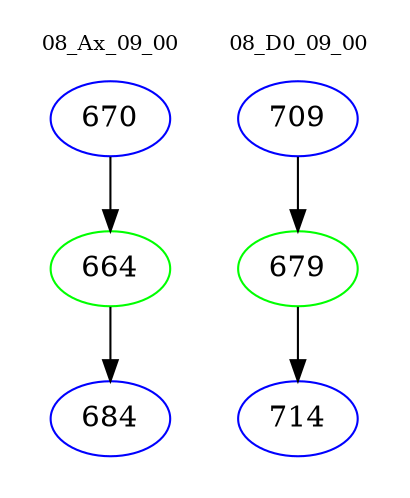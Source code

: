 digraph{
subgraph cluster_0 {
color = white
label = "08_Ax_09_00";
fontsize=10;
T0_670 [label="670", color="blue"]
T0_670 -> T0_664 [color="black"]
T0_664 [label="664", color="green"]
T0_664 -> T0_684 [color="black"]
T0_684 [label="684", color="blue"]
}
subgraph cluster_1 {
color = white
label = "08_D0_09_00";
fontsize=10;
T1_709 [label="709", color="blue"]
T1_709 -> T1_679 [color="black"]
T1_679 [label="679", color="green"]
T1_679 -> T1_714 [color="black"]
T1_714 [label="714", color="blue"]
}
}
